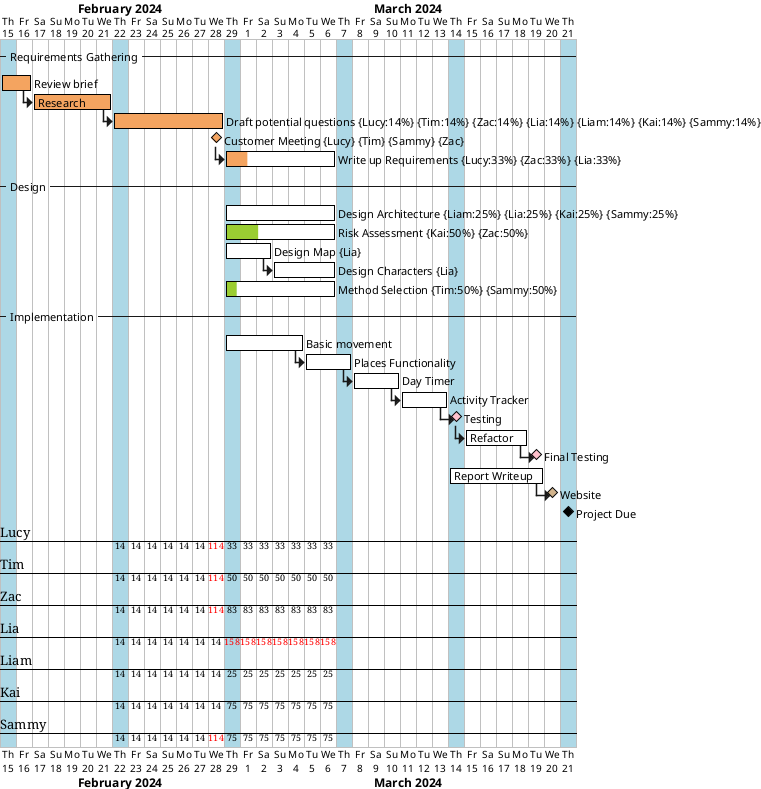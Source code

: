 @startgantt
Project starts 2024-02-15

' Days of Practicals
2024-02-15 is colored in lightblue
2024-02-22 is colored in lightblue
2024-02-29 is colored in lightblue
2024-03-07 is colored in lightblue
2024-03-14 is colored in lightblue
2024-03-21 is colored in lightblue

--Requirements Gathering--
[Review brief] requires 2 days and is colored in sandybrown/black
then [Research] requires 5 days and is colored in sandybrown/black
then [Draft potential questions] on {Lucy:14}{Tim:14}{Zac:14}{Lia:14}{Liam:14}{Kai:14}{Sammy:14} requires 6 days and is colored in sandybrown/black

[Customer Meeting] on {Lucy}{Tim}{Sammy}{Zac} happens at [Draft potential questions]'s end and is colored in sandybrown/black
then [Write up Requirements] on {Lucy:33}{Zac:33}{Lia:33} requires 6 days and is colored in sandybrown/black and is 0% complete
[Write up Requirements] is 20% complete

--Design--
[Design Architecture] on {Liam:25}{Lia:25}{Kai:25}{Sammy:25} starts at 2024-02-29 and requires 7 days and is colored in yellowgreen/black
[Design Architecture] is 0% complete
[Risk Assessment] on {Kai:50}{Zac:50} starts at 2024-02-29 and requires 7 days and is colored in yellowgreen/black
[Risk Assessment] is 30% complete
[Design Map] on {Lia} starts at 2024-02-29 and requires 3 days and is colored in yellowgreen/black
[Design Map] is 0% complete
then [Design Characters] on {Lia} requires 4 days and is colored in yellowgreen/black
[Design Characters] is 0% complete
[Method Selection] on {Tim:50}{Sammy:50} starts at 2024-02-29 and requires 7 days and is colored in yellowgreen/black
[Method Selection] is 10% complete

--Implementation--
[Basic movement] requires 5 days and starts at 2024-02-29 and is colored in pink/black
[Basic movement] is 0% complete
then [Places Functionality] requires 3 days and is colored in pink/black
[Places Functionality] is 0% complete
then [Day Timer] requires 3 days and is colored in pink/black
[Day Timer] is 0% complete
then [Activity Tracker] requires 3 days and is colored in pink/black
[Activity Tracker] is 0% complete
then [Testing] happens at [Activity Tracker]'s end and is colored in pink/black
then [Refactor] requires 4 days and is colored in pink/black
[Refactor] is 0% complete
then [Final Testing] happens at [Refactor]'s end and is colored in pink/black
[Final Testing] is 0% complete

[Report Writeup] requires 6 days and starts at 2024-03-14 and is colored in tan/black
[Report Writeup] is 0% complete
then [Website] happens at [Report Writeup]'s end and is colored in tan/black
[Project Due] happens at 2024-03-21
@endgantt